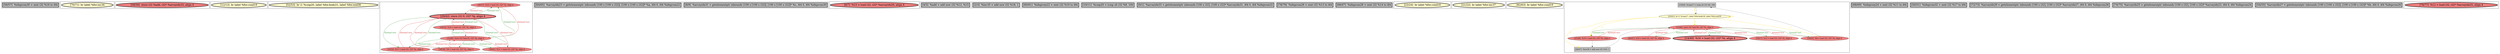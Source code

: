 
digraph G {





subgraph cluster25 {


node1496 [penwidth=3.0,fontsize=20,fillcolor=grey,label="[56/57]  %idxprom30 = sext i32 %16 to i64",shape=rectangle,style=filled ]



}

subgraph cluster24 {


node1495 [penwidth=3.0,fontsize=20,fillcolor=lemonchiffon,label="[70/71]  br label %for.inc34",shape=ellipse,style=filled ]



}

subgraph cluster22 {


node1493 [penwidth=3.0,fontsize=20,fillcolor=lightcoral,label="[58/59]  store i32 %add, i32* %arrayidx33, align 4",shape=ellipse,style=filled ]



}

subgraph cluster20 {


node1483 [penwidth=3.0,fontsize=20,fillcolor=lemonchiffon,label="[12/13]  br label %for.cond19",shape=ellipse,style=filled ]



}

subgraph cluster18 {


node1481 [penwidth=3.0,fontsize=20,fillcolor=lemonchiffon,label="[52/53]  br i1 %cmp20, label %for.body21, label %for.end36",shape=ellipse,style=filled ]



}

subgraph cluster16 {


node1479 [fillcolor=lightcoral,label="[36/37]  %18 = load i32, i32* %j, align 4",shape=ellipse,style=filled ]
node1474 [fillcolor=lightcoral,label="[30/41]  %11 = load i32, i32* %j, align 4",shape=ellipse,style=filled ]
node1476 [penwidth=3.0,fontsize=20,fillcolor=lightcoral,label="[29/42]  store i32 0, i32* %j, align 4",shape=ellipse,style=filled ]
node1475 [fillcolor=lightcoral,label="[31/40]  store i32 %inc35, i32* %j, align 4",shape=ellipse,style=filled ]
node1477 [fillcolor=lightcoral,label="[32/33]  %17 = load i32, i32* %j, align 4",shape=ellipse,style=filled ]
node1473 [fillcolor=lightcoral,label="[38/39]  %9 = load i32, i32* %j, align 4",shape=ellipse,style=filled ]
node1478 [fillcolor=lightcoral,label="[34/35]  %14 = load i32, i32* %j, align 4",shape=ellipse,style=filled ]

node1476->node1479 [style=solid,color=forestgreen,label="T|indep|Const",penwidth=1.0,fontcolor=forestgreen ]
node1479->node1476 [style=solid,color=firebrick3,label="A|indep|Const",penwidth=1.0,fontcolor=firebrick3 ]
node1476->node1474 [style=solid,color=forestgreen,label="T|indep|Const",penwidth=1.0,fontcolor=forestgreen ]
node1473->node1476 [style=solid,color=firebrick3,label="A|indep|Const",penwidth=1.0,fontcolor=firebrick3 ]
node1476->node1473 [style=solid,color=forestgreen,label="T|indep|Const",penwidth=1.0,fontcolor=forestgreen ]
node1474->node1476 [style=solid,color=firebrick3,label="A|indep|Const",penwidth=1.0,fontcolor=firebrick3 ]
node1476->node1478 [style=solid,color=forestgreen,label="T|indep|Const",penwidth=1.0,fontcolor=forestgreen ]
node1475->node1478 [style=solid,color=forestgreen,label="T|indep|Const",penwidth=1.0,fontcolor=forestgreen ]
node1473->node1475 [style=solid,color=firebrick3,label="A|indep|Const",penwidth=1.0,fontcolor=firebrick3 ]
node1475->node1474 [style=solid,color=forestgreen,label="T|indep|Const",penwidth=1.0,fontcolor=forestgreen ]
node1474->node1475 [style=solid,color=firebrick3,label="A|indep|Const",penwidth=1.0,fontcolor=firebrick3 ]
node1478->node1476 [style=solid,color=firebrick3,label="A|indep|Const",penwidth=1.0,fontcolor=firebrick3 ]
node1476->node1477 [style=solid,color=forestgreen,label="T|indep|Const",penwidth=1.0,fontcolor=forestgreen ]
node1477->node1476 [style=solid,color=firebrick3,label="A|indep|Const",penwidth=1.0,fontcolor=firebrick3 ]
node1475->node1473 [style=solid,color=forestgreen,label="T|indep|Const",penwidth=1.0,fontcolor=forestgreen ]
node1475->node1477 [style=solid,color=forestgreen,label="T|indep|Const",penwidth=1.0,fontcolor=forestgreen ]
node1477->node1475 [style=solid,color=firebrick3,label="A|indep|Const",penwidth=1.0,fontcolor=firebrick3 ]
node1478->node1475 [style=solid,color=firebrick3,label="A|indep|Const",penwidth=1.0,fontcolor=firebrick3 ]
node1479->node1475 [style=solid,color=firebrick3,label="A|indep|Const",penwidth=1.0,fontcolor=firebrick3 ]
node1475->node1479 [style=solid,color=forestgreen,label="T|indep|Const",penwidth=1.0,fontcolor=forestgreen ]


}

subgraph cluster17 {


node1480 [penwidth=3.0,fontsize=20,fillcolor=grey,label="[64/65]  %arrayidx23 = getelementptr inbounds [100 x [100 x i32]], [100 x [100 x i32]]* %a, i64 0, i64 %idxprom22",shape=rectangle,style=filled ]



}

subgraph cluster4 {


node1461 [penwidth=3.0,fontsize=20,fillcolor=grey,label="[8/9]  %arrayidx31 = getelementptr inbounds [100 x [100 x i32]], [100 x [100 x i32]]* %c, i64 0, i64 %idxprom30",shape=rectangle,style=filled ]



}

subgraph cluster3 {


node1460 [penwidth=3.0,fontsize=20,fillcolor=lightcoral,label="[6/7]  %15 = load i32, i32* %arrayidx29, align 4",shape=ellipse,style=filled ]



}

subgraph cluster2 {


node1459 [penwidth=3.0,fontsize=20,fillcolor=grey,label="[4/5]  %add = add nsw i32 %12, %15",shape=rectangle,style=filled ]



}

subgraph cluster1 {


node1458 [penwidth=3.0,fontsize=20,fillcolor=grey,label="[2/3]  %inc35 = add nsw i32 %18, 1",shape=rectangle,style=filled ]



}

subgraph cluster12 {


node1469 [penwidth=3.0,fontsize=20,fillcolor=grey,label="[60/61]  %idxprom22 = sext i32 %10 to i64",shape=rectangle,style=filled ]



}

subgraph cluster5 {


node1462 [penwidth=3.0,fontsize=20,fillcolor=grey,label="[10/11]  %cmp20 = icmp slt i32 %9, 100",shape=rectangle,style=filled ]



}

subgraph cluster0 {


node1457 [penwidth=3.0,fontsize=20,fillcolor=grey,label="[0/1]  %arrayidx33 = getelementptr inbounds [100 x i32], [100 x i32]* %arrayidx31, i64 0, i64 %idxprom32",shape=rectangle,style=filled ]



}

subgraph cluster6 {


node1463 [penwidth=3.0,fontsize=20,fillcolor=grey,label="[78/79]  %idxprom26 = sext i32 %13 to i64",shape=rectangle,style=filled ]



}

subgraph cluster14 {


node1471 [penwidth=3.0,fontsize=20,fillcolor=grey,label="[66/67]  %idxprom28 = sext i32 %14 to i64",shape=rectangle,style=filled ]



}

subgraph cluster7 {


node1464 [penwidth=3.0,fontsize=20,fillcolor=lemonchiffon,label="[23/24]  br label %for.cond16",shape=ellipse,style=filled ]



}

subgraph cluster23 {


node1494 [penwidth=3.0,fontsize=20,fillcolor=lemonchiffon,label="[21/22]  br label %for.inc37",shape=ellipse,style=filled ]



}

subgraph cluster8 {


node1465 [penwidth=3.0,fontsize=20,fillcolor=lemonchiffon,label="[62/63]  br label %for.cond19",shape=ellipse,style=filled ]



}

subgraph cluster21 {


node1492 [fillcolor=grey,label="[19/44]  %cmp17 = icmp slt i32 %8, 100",shape=rectangle,style=filled ]
node1491 [fillcolor=lightcoral,label="[16/17]  %13 = load i32, i32* %i, align 4",shape=ellipse,style=filled ]
node1487 [fillcolor=lightcoral,label="[18/45]  %8 = load i32, i32* %i, align 4",shape=ellipse,style=filled ]
node1484 [fillcolor=lightcoral,label="[25/28]  %19 = load i32, i32* %i, align 4",shape=ellipse,style=filled ]
node1488 [fillcolor=grey,label="[26/27]  %inc38 = add nsw i32 %19, 1",shape=rectangle,style=filled ]
node1490 [fillcolor=lightcoral,label="[46/47]  %10 = load i32, i32* %i, align 4",shape=ellipse,style=filled ]
node1485 [fillcolor=lightcoral,label="[15/48]  store i32 %inc38, i32* %i, align 4",shape=ellipse,style=filled ]
node1486 [penwidth=3.0,fontsize=20,fillcolor=lightcoral,label="[14/49]  %16 = load i32, i32* %i, align 4",shape=ellipse,style=filled ]
node1489 [fillcolor=lemonchiffon,label="[20/43]  br i1 %cmp17, label %for.body18, label %for.end39",shape=ellipse,style=filled ]

node1489->node1489 [style=solid,color=gold,label="C",penwidth=1.0,fontcolor=gold ]
node1485->node1486 [style=solid,color=forestgreen,label="T|indep|Const",penwidth=1.0,fontcolor=forestgreen ]
node1488->node1485 [style=solid,color=black,label="",penwidth=0.5,fontcolor=black ]
node1485->node1491 [style=solid,color=forestgreen,label="T|indep|Const",penwidth=1.0,fontcolor=forestgreen ]
node1492->node1489 [style=solid,color=black,label="",penwidth=0.5,fontcolor=black ]
node1489->node1492 [style=solid,color=gold,label="C",penwidth=1.0,fontcolor=gold ]
node1491->node1485 [style=solid,color=firebrick3,label="A|indep|Const",penwidth=1.0,fontcolor=firebrick3 ]
node1486->node1485 [style=solid,color=firebrick3,label="A|indep|Const",penwidth=1.0,fontcolor=firebrick3 ]
node1485->node1484 [style=solid,color=forestgreen,label="T|indep|Const",penwidth=1.0,fontcolor=forestgreen ]
node1490->node1485 [style=solid,color=firebrick3,label="A|indep|Const",penwidth=1.0,fontcolor=firebrick3 ]
node1485->node1490 [style=solid,color=forestgreen,label="T|indep|Const",penwidth=1.0,fontcolor=forestgreen ]
node1484->node1485 [style=solid,color=firebrick3,label="A|indep|Const",penwidth=1.0,fontcolor=firebrick3 ]
node1485->node1487 [style=solid,color=forestgreen,label="T|indep|Const",penwidth=1.0,fontcolor=forestgreen ]
node1487->node1485 [style=solid,color=firebrick3,label="A|indep|Const",penwidth=1.0,fontcolor=firebrick3 ]
node1489->node1484 [style=solid,color=gold,label="C",penwidth=1.0,fontcolor=gold ]
node1489->node1488 [style=solid,color=gold,label="C",penwidth=1.0,fontcolor=gold ]
node1489->node1485 [style=solid,color=gold,label="C",penwidth=1.0,fontcolor=gold ]
node1487->node1492 [style=solid,color=black,label="",penwidth=0.5,fontcolor=black ]
node1489->node1487 [style=solid,color=gold,label="C",penwidth=1.0,fontcolor=gold ]
node1484->node1488 [style=solid,color=black,label="",penwidth=0.5,fontcolor=black ]


}

subgraph cluster9 {


node1466 [penwidth=3.0,fontsize=20,fillcolor=grey,label="[68/69]  %idxprom24 = sext i32 %11 to i64",shape=rectangle,style=filled ]



}

subgraph cluster19 {


node1482 [penwidth=3.0,fontsize=20,fillcolor=grey,label="[50/51]  %idxprom32 = sext i32 %17 to i64",shape=rectangle,style=filled ]



}

subgraph cluster10 {


node1467 [penwidth=3.0,fontsize=20,fillcolor=grey,label="[72/73]  %arrayidx29 = getelementptr inbounds [100 x i32], [100 x i32]* %arrayidx27, i64 0, i64 %idxprom28",shape=rectangle,style=filled ]



}

subgraph cluster11 {


node1468 [penwidth=3.0,fontsize=20,fillcolor=grey,label="[74/75]  %arrayidx25 = getelementptr inbounds [100 x i32], [100 x i32]* %arrayidx23, i64 0, i64 %idxprom24",shape=rectangle,style=filled ]



}

subgraph cluster13 {


node1470 [penwidth=3.0,fontsize=20,fillcolor=grey,label="[54/55]  %arrayidx27 = getelementptr inbounds [100 x [100 x i32]], [100 x [100 x i32]]* %b, i64 0, i64 %idxprom26",shape=rectangle,style=filled ]



}

subgraph cluster15 {


node1472 [penwidth=3.0,fontsize=20,fillcolor=lightcoral,label="[76/77]  %12 = load i32, i32* %arrayidx25, align 4",shape=ellipse,style=filled ]



}

}
